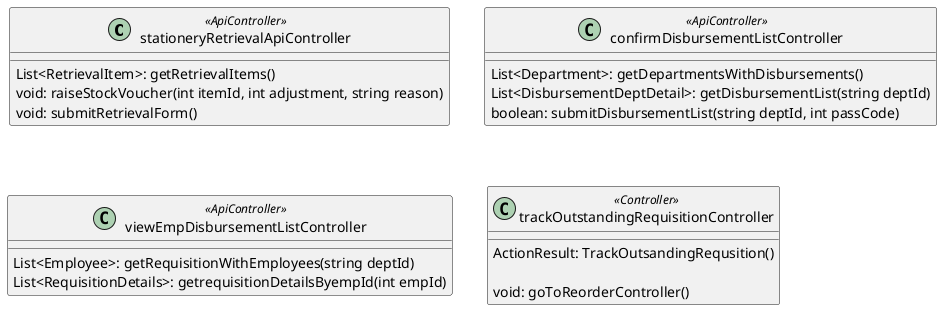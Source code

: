 @startuml
'' Requisition
' Store Clerk and Store Supervisor
class stationeryRetrievalApiController <<ApiController>> {
    ' GET /api/retrievalItems
    List<RetrievalItem>: getRetrievalItems()
    ' POST /api/raiseStockVoucher
    void: raiseStockVoucher(int itemId, int adjustment, string reason)
    ' POST /api/submitRetrievalForm/{storeClerkId}
    void: submitRetrievalForm()
}

' Store Clerk
class confirmDisbursementListController <<ApiController>> {
    ' GET /api/disbursementDepts
    List<Department>: getDepartmentsWithDisbursements()
    ' GET /api/disbursementList/{deptId}
    List<DisbursementDeptDetail>: getDisbursementList(string deptId)
    ' POST /api/submitDisbursementList/{deptId}/{passCode}
    ' If verify passcode fail, return false. 
    ' Post entire form to API
    ' TODO: Data structure need to tie down between Anthony and Benedict
    ' 1: verify password
    ' 2: checking quantity collected
    ' 3: create StockVouchers if qty don't match
    ' [{ itemId: int, qtyCollected: int, reason: string }, ...]
    boolean: submitDisbursementList(string deptId, int passCode)
}

'' Department Rep
class viewEmpDisbursementListController<<ApiController>>{
    ' GET /api/requisitionEmp
    List<Employee>: getRequisitionWithEmployees(string deptId)
    ' GET /api/requisitionDetailsByempId/{empId}
    List<RequisitionDetails>: getrequisitionDetailsByempId(int empId)

}

' Store Clerk and Store Supervisor
class trackOutstandingRequisitionController <<Controller>> {
    ' 2.2.10 Track the outstanding requisition
    ActionResult: TrackOutsandingRequsition()
    
    ' Redirect to ReorderController
    void: goToReorderController()
}
@enduml
